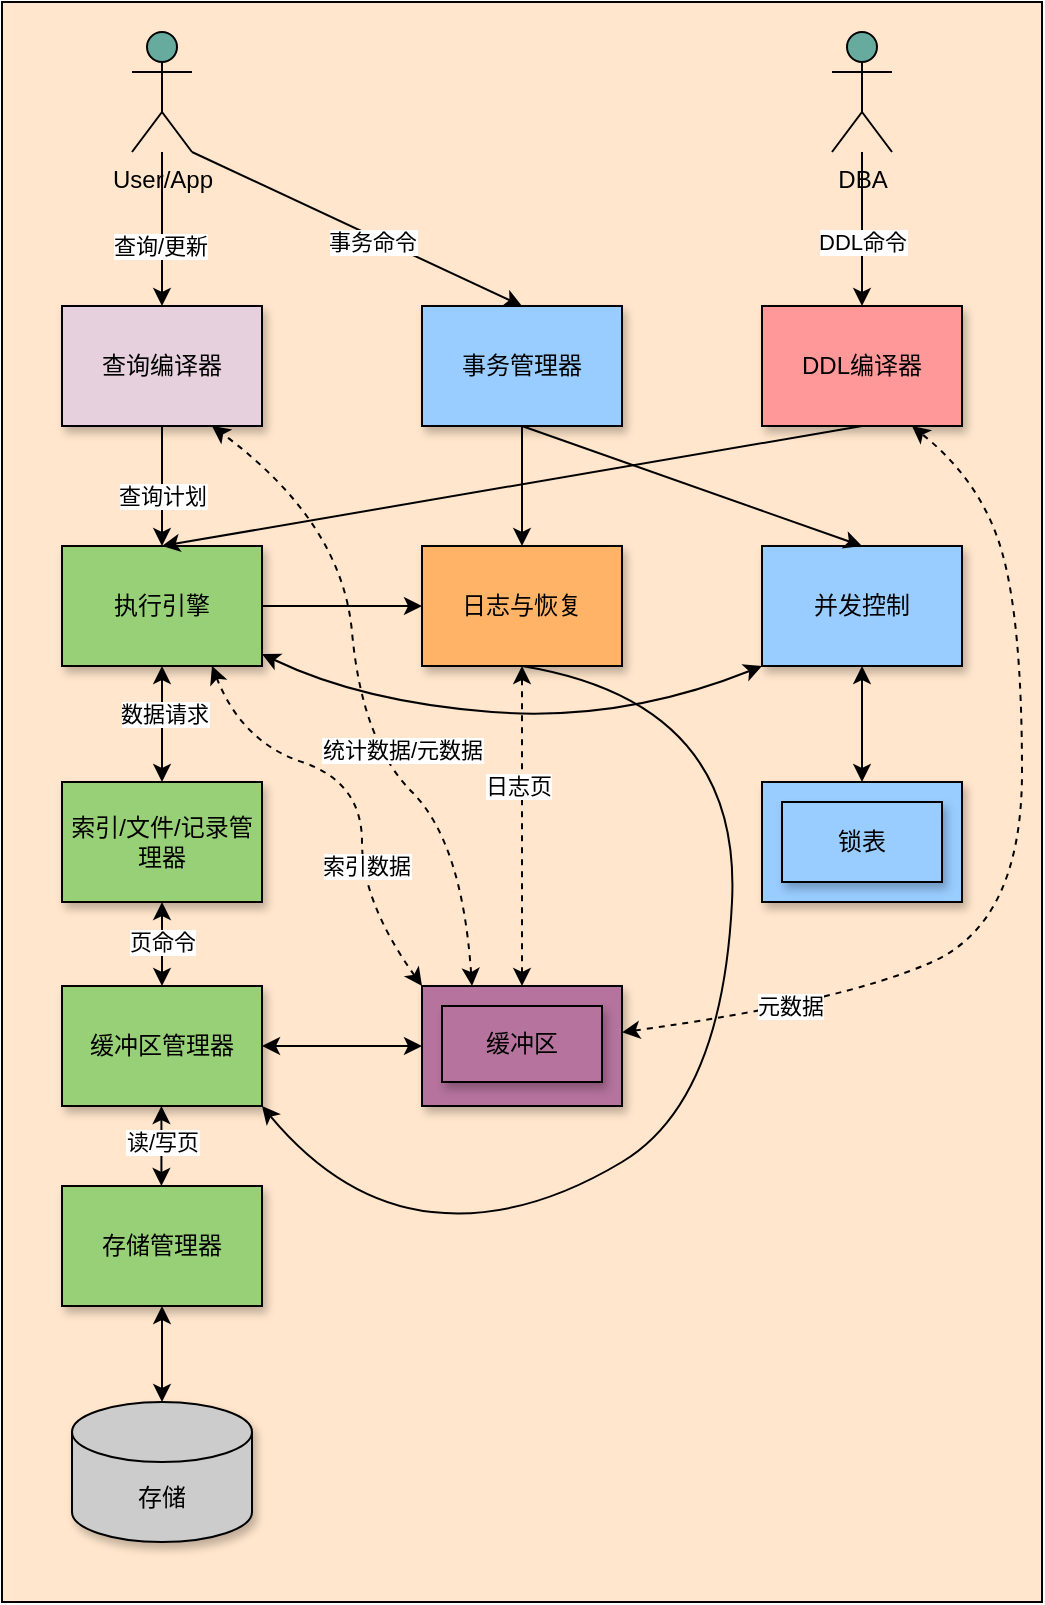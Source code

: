 <mxfile version="16.6.2" type="github">
  <diagram id="DqS_HctV4Sts_Ocj0qoi" name="Page-1">
    <mxGraphModel dx="1871" dy="838" grid="1" gridSize="10" guides="1" tooltips="1" connect="1" arrows="1" fold="1" page="1" pageScale="1" pageWidth="1169" pageHeight="827" math="0" shadow="0">
      <root>
        <mxCell id="0" />
        <mxCell id="1" parent="0" />
        <mxCell id="ir83M_2iYfYtX5Gf1_10-1" value="" style="rounded=0;whiteSpace=wrap;html=1;fillColor=#FFE6CC;" vertex="1" parent="1">
          <mxGeometry x="280" y="40" width="520" height="800" as="geometry" />
        </mxCell>
        <mxCell id="ir83M_2iYfYtX5Gf1_10-32" value="" style="edgeStyle=none;rounded=0;orthogonalLoop=1;jettySize=auto;html=1;" edge="1" parent="1" source="ir83M_2iYfYtX5Gf1_10-2" target="ir83M_2iYfYtX5Gf1_10-9">
          <mxGeometry relative="1" as="geometry" />
        </mxCell>
        <mxCell id="ir83M_2iYfYtX5Gf1_10-52" value="查询/更新" style="edgeLabel;html=1;align=center;verticalAlign=middle;resizable=0;points=[];" vertex="1" connectable="0" parent="ir83M_2iYfYtX5Gf1_10-32">
          <mxGeometry x="0.226" y="-1" relative="1" as="geometry">
            <mxPoint as="offset" />
          </mxGeometry>
        </mxCell>
        <mxCell id="ir83M_2iYfYtX5Gf1_10-2" value="User/App" style="shape=umlActor;verticalLabelPosition=bottom;verticalAlign=top;html=1;outlineConnect=0;fillColor=#67AB9F;" vertex="1" parent="1">
          <mxGeometry x="345" y="55" width="30" height="60" as="geometry" />
        </mxCell>
        <mxCell id="ir83M_2iYfYtX5Gf1_10-23" value="" style="rounded=0;orthogonalLoop=1;jettySize=auto;html=1;" edge="1" parent="1" source="ir83M_2iYfYtX5Gf1_10-9" target="ir83M_2iYfYtX5Gf1_10-14">
          <mxGeometry relative="1" as="geometry">
            <Array as="points">
              <mxPoint x="360" y="280" />
            </Array>
          </mxGeometry>
        </mxCell>
        <mxCell id="ir83M_2iYfYtX5Gf1_10-53" value="查询计划" style="edgeLabel;html=1;align=center;verticalAlign=middle;resizable=0;points=[];" vertex="1" connectable="0" parent="ir83M_2iYfYtX5Gf1_10-23">
          <mxGeometry x="0.153" relative="1" as="geometry">
            <mxPoint as="offset" />
          </mxGeometry>
        </mxCell>
        <mxCell id="ir83M_2iYfYtX5Gf1_10-9" value="查询编译器" style="rounded=0;whiteSpace=wrap;html=1;shadow=1;fillColor=#E6D0DE;" vertex="1" parent="1">
          <mxGeometry x="310" y="192" width="100" height="60" as="geometry" />
        </mxCell>
        <mxCell id="ir83M_2iYfYtX5Gf1_10-10" value="事务管理器" style="rounded=0;whiteSpace=wrap;html=1;shadow=1;fillColor=#99CCFF;" vertex="1" parent="1">
          <mxGeometry x="490" y="192" width="100" height="60" as="geometry" />
        </mxCell>
        <mxCell id="ir83M_2iYfYtX5Gf1_10-11" value="DDL编译器" style="rounded=0;whiteSpace=wrap;html=1;shadow=1;fillColor=#FF9999;" vertex="1" parent="1">
          <mxGeometry x="660" y="192" width="100" height="60" as="geometry" />
        </mxCell>
        <mxCell id="ir83M_2iYfYtX5Gf1_10-36" value="" style="edgeStyle=none;rounded=0;orthogonalLoop=1;jettySize=auto;html=1;" edge="1" parent="1" source="ir83M_2iYfYtX5Gf1_10-12" target="ir83M_2iYfYtX5Gf1_10-11">
          <mxGeometry relative="1" as="geometry" />
        </mxCell>
        <mxCell id="ir83M_2iYfYtX5Gf1_10-37" value="DDL命令" style="edgeLabel;html=1;align=center;verticalAlign=middle;resizable=0;points=[];fillColor=#FFE6CC;" vertex="1" connectable="0" parent="ir83M_2iYfYtX5Gf1_10-36">
          <mxGeometry x="0.776" relative="1" as="geometry">
            <mxPoint y="-24" as="offset" />
          </mxGeometry>
        </mxCell>
        <mxCell id="ir83M_2iYfYtX5Gf1_10-12" value="DBA" style="shape=umlActor;verticalLabelPosition=bottom;verticalAlign=top;html=1;outlineConnect=0;fillColor=#67AB9F;" vertex="1" parent="1">
          <mxGeometry x="695" y="55" width="30" height="60" as="geometry" />
        </mxCell>
        <mxCell id="ir83M_2iYfYtX5Gf1_10-14" value="执行引擎" style="rounded=0;whiteSpace=wrap;html=1;shadow=1;fillColor=#97D077;" vertex="1" parent="1">
          <mxGeometry x="310" y="312" width="100" height="60" as="geometry" />
        </mxCell>
        <mxCell id="ir83M_2iYfYtX5Gf1_10-15" value="日志与恢复" style="rounded=0;whiteSpace=wrap;html=1;shadow=1;fillColor=#FFB366;" vertex="1" parent="1">
          <mxGeometry x="490" y="312" width="100" height="60" as="geometry" />
        </mxCell>
        <mxCell id="ir83M_2iYfYtX5Gf1_10-16" value="并发控制" style="rounded=0;whiteSpace=wrap;html=1;shadow=1;fillColor=#99CCFF;" vertex="1" parent="1">
          <mxGeometry x="660" y="312" width="100" height="60" as="geometry" />
        </mxCell>
        <mxCell id="ir83M_2iYfYtX5Gf1_10-17" value="索引/文件/记录管理器" style="rounded=0;whiteSpace=wrap;html=1;shadow=1;fillColor=#97D077;" vertex="1" parent="1">
          <mxGeometry x="310" y="430" width="100" height="60" as="geometry" />
        </mxCell>
        <mxCell id="ir83M_2iYfYtX5Gf1_10-18" value="缓冲区管理器" style="rounded=0;whiteSpace=wrap;html=1;shadow=1;fillColor=#97D077;" vertex="1" parent="1">
          <mxGeometry x="310" y="532" width="100" height="60" as="geometry" />
        </mxCell>
        <mxCell id="ir83M_2iYfYtX5Gf1_10-19" value="存储管理器" style="rounded=0;whiteSpace=wrap;html=1;shadow=1;fillColor=#97D077;" vertex="1" parent="1">
          <mxGeometry x="310" y="632" width="100" height="60" as="geometry" />
        </mxCell>
        <mxCell id="ir83M_2iYfYtX5Gf1_10-20" value="存储" style="shape=cylinder3;whiteSpace=wrap;html=1;boundedLbl=1;backgroundOutline=1;size=15;shadow=1;fillColor=#CCCCCC;" vertex="1" parent="1">
          <mxGeometry x="315" y="740" width="90" height="70" as="geometry" />
        </mxCell>
        <mxCell id="ir83M_2iYfYtX5Gf1_10-21" value="缓冲区" style="rounded=0;whiteSpace=wrap;html=1;shadow=1;fillColor=#B5739D;" vertex="1" parent="1">
          <mxGeometry x="490" y="532" width="100" height="60" as="geometry" />
        </mxCell>
        <mxCell id="ir83M_2iYfYtX5Gf1_10-22" value="锁表" style="rounded=0;whiteSpace=wrap;html=1;shadow=1;fillColor=#99CCFF;" vertex="1" parent="1">
          <mxGeometry x="660" y="430" width="100" height="60" as="geometry" />
        </mxCell>
        <mxCell id="ir83M_2iYfYtX5Gf1_10-25" value="" style="endArrow=classic;startArrow=classic;html=1;rounded=0;exitX=0.5;exitY=0;exitDx=0;exitDy=0;entryX=0.5;entryY=1;entryDx=0;entryDy=0;" edge="1" parent="1" source="ir83M_2iYfYtX5Gf1_10-17" target="ir83M_2iYfYtX5Gf1_10-14">
          <mxGeometry width="50" height="50" relative="1" as="geometry">
            <mxPoint x="640" y="480" as="sourcePoint" />
            <mxPoint x="690" y="430" as="targetPoint" />
          </mxGeometry>
        </mxCell>
        <mxCell id="ir83M_2iYfYtX5Gf1_10-61" value="数据请求" style="edgeLabel;html=1;align=center;verticalAlign=middle;resizable=0;points=[];" vertex="1" connectable="0" parent="ir83M_2iYfYtX5Gf1_10-25">
          <mxGeometry x="0.197" y="-1" relative="1" as="geometry">
            <mxPoint as="offset" />
          </mxGeometry>
        </mxCell>
        <mxCell id="ir83M_2iYfYtX5Gf1_10-26" value="" style="endArrow=classic;startArrow=classic;html=1;rounded=0;exitX=0.5;exitY=0;exitDx=0;exitDy=0;entryX=0.5;entryY=1;entryDx=0;entryDy=0;" edge="1" parent="1" source="ir83M_2iYfYtX5Gf1_10-18" target="ir83M_2iYfYtX5Gf1_10-17">
          <mxGeometry width="50" height="50" relative="1" as="geometry">
            <mxPoint x="370" y="440" as="sourcePoint" />
            <mxPoint x="370" y="382" as="targetPoint" />
          </mxGeometry>
        </mxCell>
        <mxCell id="ir83M_2iYfYtX5Gf1_10-54" value="页命令" style="edgeLabel;html=1;align=center;verticalAlign=middle;resizable=0;points=[];" vertex="1" connectable="0" parent="ir83M_2iYfYtX5Gf1_10-26">
          <mxGeometry x="-0.229" y="1" relative="1" as="geometry">
            <mxPoint x="1" y="-6" as="offset" />
          </mxGeometry>
        </mxCell>
        <mxCell id="ir83M_2iYfYtX5Gf1_10-27" value="" style="endArrow=classic;startArrow=classic;html=1;rounded=0;entryX=0.5;entryY=1;entryDx=0;entryDy=0;" edge="1" parent="1">
          <mxGeometry width="50" height="50" relative="1" as="geometry">
            <mxPoint x="359.71" y="632" as="sourcePoint" />
            <mxPoint x="359.71" y="592" as="targetPoint" />
          </mxGeometry>
        </mxCell>
        <mxCell id="ir83M_2iYfYtX5Gf1_10-55" value="读/写页" style="edgeLabel;html=1;align=center;verticalAlign=middle;resizable=0;points=[];" vertex="1" connectable="0" parent="ir83M_2iYfYtX5Gf1_10-27">
          <mxGeometry x="-0.279" relative="1" as="geometry">
            <mxPoint y="-8" as="offset" />
          </mxGeometry>
        </mxCell>
        <mxCell id="ir83M_2iYfYtX5Gf1_10-28" value="" style="endArrow=classic;startArrow=classic;html=1;rounded=0;exitX=0.5;exitY=0;exitDx=0;exitDy=0;entryX=0.5;entryY=1;entryDx=0;entryDy=0;exitPerimeter=0;" edge="1" parent="1" source="ir83M_2iYfYtX5Gf1_10-20" target="ir83M_2iYfYtX5Gf1_10-19">
          <mxGeometry width="50" height="50" relative="1" as="geometry">
            <mxPoint x="390" y="460" as="sourcePoint" />
            <mxPoint x="390" y="402" as="targetPoint" />
          </mxGeometry>
        </mxCell>
        <mxCell id="ir83M_2iYfYtX5Gf1_10-29" value="" style="rounded=0;orthogonalLoop=1;jettySize=auto;html=1;exitX=0.5;exitY=1;exitDx=0;exitDy=0;entryX=0.5;entryY=0;entryDx=0;entryDy=0;" edge="1" parent="1" source="ir83M_2iYfYtX5Gf1_10-11" target="ir83M_2iYfYtX5Gf1_10-14">
          <mxGeometry relative="1" as="geometry">
            <mxPoint x="370" y="262" as="sourcePoint" />
            <mxPoint x="370" y="322" as="targetPoint" />
          </mxGeometry>
        </mxCell>
        <mxCell id="ir83M_2iYfYtX5Gf1_10-30" value="" style="rounded=0;orthogonalLoop=1;jettySize=auto;html=1;exitX=0.5;exitY=1;exitDx=0;exitDy=0;entryX=0.5;entryY=0;entryDx=0;entryDy=0;" edge="1" parent="1" source="ir83M_2iYfYtX5Gf1_10-10" target="ir83M_2iYfYtX5Gf1_10-16">
          <mxGeometry relative="1" as="geometry">
            <mxPoint x="380" y="272" as="sourcePoint" />
            <mxPoint x="380" y="332" as="targetPoint" />
          </mxGeometry>
        </mxCell>
        <mxCell id="ir83M_2iYfYtX5Gf1_10-31" value="" style="rounded=0;orthogonalLoop=1;jettySize=auto;html=1;exitX=0.5;exitY=1;exitDx=0;exitDy=0;entryX=0.5;entryY=0;entryDx=0;entryDy=0;" edge="1" parent="1" source="ir83M_2iYfYtX5Gf1_10-10" target="ir83M_2iYfYtX5Gf1_10-15">
          <mxGeometry relative="1" as="geometry">
            <mxPoint x="390" y="282" as="sourcePoint" />
            <mxPoint x="390" y="342" as="targetPoint" />
          </mxGeometry>
        </mxCell>
        <mxCell id="ir83M_2iYfYtX5Gf1_10-33" value="" style="edgeStyle=none;rounded=0;orthogonalLoop=1;jettySize=auto;html=1;entryX=0.5;entryY=0;entryDx=0;entryDy=0;exitX=1;exitY=1;exitDx=0;exitDy=0;exitPerimeter=0;" edge="1" parent="1" source="ir83M_2iYfYtX5Gf1_10-2" target="ir83M_2iYfYtX5Gf1_10-10">
          <mxGeometry relative="1" as="geometry">
            <mxPoint x="370" y="125" as="sourcePoint" />
            <mxPoint x="370" y="202" as="targetPoint" />
          </mxGeometry>
        </mxCell>
        <mxCell id="ir83M_2iYfYtX5Gf1_10-56" value="事务命令" style="edgeLabel;html=1;align=center;verticalAlign=middle;resizable=0;points=[];" vertex="1" connectable="0" parent="ir83M_2iYfYtX5Gf1_10-33">
          <mxGeometry x="0.084" relative="1" as="geometry">
            <mxPoint y="3" as="offset" />
          </mxGeometry>
        </mxCell>
        <mxCell id="ir83M_2iYfYtX5Gf1_10-35" value="" style="curved=1;endArrow=classic;html=1;rounded=0;exitX=0.5;exitY=1;exitDx=0;exitDy=0;entryX=1;entryY=1;entryDx=0;entryDy=0;" edge="1" parent="1" source="ir83M_2iYfYtX5Gf1_10-15" target="ir83M_2iYfYtX5Gf1_10-18">
          <mxGeometry width="50" height="50" relative="1" as="geometry">
            <mxPoint x="740" y="360" as="sourcePoint" />
            <mxPoint x="790" y="310" as="targetPoint" />
            <Array as="points">
              <mxPoint x="650" y="390" />
              <mxPoint x="640" y="590" />
              <mxPoint x="540" y="650" />
              <mxPoint x="450" y="640" />
            </Array>
          </mxGeometry>
        </mxCell>
        <mxCell id="ir83M_2iYfYtX5Gf1_10-38" value="" style="endArrow=classic;startArrow=classic;html=1;rounded=0;exitX=0.5;exitY=0;exitDx=0;exitDy=0;entryX=0.5;entryY=1;entryDx=0;entryDy=0;" edge="1" parent="1" source="ir83M_2iYfYtX5Gf1_10-22" target="ir83M_2iYfYtX5Gf1_10-16">
          <mxGeometry width="50" height="50" relative="1" as="geometry">
            <mxPoint x="370" y="440" as="sourcePoint" />
            <mxPoint x="370" y="382" as="targetPoint" />
          </mxGeometry>
        </mxCell>
        <mxCell id="ir83M_2iYfYtX5Gf1_10-39" value="" style="endArrow=classic;startArrow=classic;html=1;rounded=0;exitX=1;exitY=0.5;exitDx=0;exitDy=0;entryX=0;entryY=0.5;entryDx=0;entryDy=0;" edge="1" parent="1" source="ir83M_2iYfYtX5Gf1_10-18" target="ir83M_2iYfYtX5Gf1_10-21">
          <mxGeometry width="50" height="50" relative="1" as="geometry">
            <mxPoint x="380" y="450" as="sourcePoint" />
            <mxPoint x="380" y="392" as="targetPoint" />
          </mxGeometry>
        </mxCell>
        <mxCell id="ir83M_2iYfYtX5Gf1_10-40" value="" style="rounded=0;orthogonalLoop=1;jettySize=auto;html=1;entryX=0;entryY=0.5;entryDx=0;entryDy=0;exitX=1;exitY=0.5;exitDx=0;exitDy=0;" edge="1" parent="1" source="ir83M_2iYfYtX5Gf1_10-14" target="ir83M_2iYfYtX5Gf1_10-15">
          <mxGeometry relative="1" as="geometry">
            <mxPoint x="370" y="262" as="sourcePoint" />
            <mxPoint x="370" y="322" as="targetPoint" />
          </mxGeometry>
        </mxCell>
        <mxCell id="ir83M_2iYfYtX5Gf1_10-42" value="" style="curved=1;endArrow=classic;startArrow=classic;html=1;rounded=0;dashed=1;exitX=0.25;exitY=0;exitDx=0;exitDy=0;entryX=0.75;entryY=1;entryDx=0;entryDy=0;" edge="1" parent="1" source="ir83M_2iYfYtX5Gf1_10-21" target="ir83M_2iYfYtX5Gf1_10-9">
          <mxGeometry width="50" height="50" relative="1" as="geometry">
            <mxPoint x="460" y="460" as="sourcePoint" />
            <mxPoint x="510" y="410" as="targetPoint" />
            <Array as="points">
              <mxPoint x="510" y="460" />
              <mxPoint x="460" y="410" />
              <mxPoint x="450" y="300" />
            </Array>
          </mxGeometry>
        </mxCell>
        <mxCell id="ir83M_2iYfYtX5Gf1_10-60" value="统计数据/元数据" style="edgeLabel;html=1;align=center;verticalAlign=middle;resizable=0;points=[];" vertex="1" connectable="0" parent="ir83M_2iYfYtX5Gf1_10-42">
          <mxGeometry x="-0.212" y="-4" relative="1" as="geometry">
            <mxPoint x="9" y="-1" as="offset" />
          </mxGeometry>
        </mxCell>
        <mxCell id="ir83M_2iYfYtX5Gf1_10-48" value="" style="curved=1;endArrow=classic;startArrow=classic;html=1;rounded=0;dashed=1;exitX=0;exitY=0;exitDx=0;exitDy=0;entryX=0.75;entryY=1;entryDx=0;entryDy=0;" edge="1" parent="1" source="ir83M_2iYfYtX5Gf1_10-21" target="ir83M_2iYfYtX5Gf1_10-14">
          <mxGeometry width="50" height="50" relative="1" as="geometry">
            <mxPoint x="525" y="542" as="sourcePoint" />
            <mxPoint x="395" y="262" as="targetPoint" />
            <Array as="points">
              <mxPoint x="460" y="490" />
              <mxPoint x="460" y="430" />
              <mxPoint x="400" y="410" />
            </Array>
          </mxGeometry>
        </mxCell>
        <mxCell id="ir83M_2iYfYtX5Gf1_10-59" value="索引数据" style="edgeLabel;html=1;align=center;verticalAlign=middle;resizable=0;points=[];" vertex="1" connectable="0" parent="ir83M_2iYfYtX5Gf1_10-48">
          <mxGeometry x="-0.35" y="-2" relative="1" as="geometry">
            <mxPoint as="offset" />
          </mxGeometry>
        </mxCell>
        <mxCell id="ir83M_2iYfYtX5Gf1_10-49" value="" style="curved=1;endArrow=classic;startArrow=classic;html=1;rounded=0;dashed=1;entryX=0.75;entryY=1;entryDx=0;entryDy=0;" edge="1" parent="1" source="ir83M_2iYfYtX5Gf1_10-21" target="ir83M_2iYfYtX5Gf1_10-11">
          <mxGeometry width="50" height="50" relative="1" as="geometry">
            <mxPoint x="535" y="552" as="sourcePoint" />
            <mxPoint x="405" y="272" as="targetPoint" />
            <Array as="points">
              <mxPoint x="700" y="540" />
              <mxPoint x="790" y="500" />
              <mxPoint x="790" y="350" />
              <mxPoint x="770" y="280" />
            </Array>
          </mxGeometry>
        </mxCell>
        <mxCell id="ir83M_2iYfYtX5Gf1_10-57" value="元数据" style="edgeLabel;html=1;align=center;verticalAlign=middle;resizable=0;points=[];" vertex="1" connectable="0" parent="ir83M_2iYfYtX5Gf1_10-49">
          <mxGeometry x="-0.646" y="2" relative="1" as="geometry">
            <mxPoint as="offset" />
          </mxGeometry>
        </mxCell>
        <mxCell id="ir83M_2iYfYtX5Gf1_10-50" value="" style="curved=1;startArrow=classic;endArrow=classic;html=1;rounded=0;entryX=0;entryY=1;entryDx=0;entryDy=0;" edge="1" parent="1" source="ir83M_2iYfYtX5Gf1_10-14" target="ir83M_2iYfYtX5Gf1_10-16">
          <mxGeometry width="50" height="50" relative="1" as="geometry">
            <mxPoint x="410" y="367" as="sourcePoint" />
            <mxPoint x="460" y="317" as="targetPoint" />
            <Array as="points">
              <mxPoint x="460" y="390" />
              <mxPoint x="590" y="400" />
            </Array>
          </mxGeometry>
        </mxCell>
        <mxCell id="ir83M_2iYfYtX5Gf1_10-51" value="" style="endArrow=classic;startArrow=classic;html=1;rounded=0;exitX=0.5;exitY=0;exitDx=0;exitDy=0;entryX=0.5;entryY=1;entryDx=0;entryDy=0;dashed=1;" edge="1" parent="1" source="ir83M_2iYfYtX5Gf1_10-21" target="ir83M_2iYfYtX5Gf1_10-15">
          <mxGeometry width="50" height="50" relative="1" as="geometry">
            <mxPoint x="660" y="370" as="sourcePoint" />
            <mxPoint x="710" y="320" as="targetPoint" />
          </mxGeometry>
        </mxCell>
        <mxCell id="ir83M_2iYfYtX5Gf1_10-58" value="日志页" style="edgeLabel;html=1;align=center;verticalAlign=middle;resizable=0;points=[];" vertex="1" connectable="0" parent="ir83M_2iYfYtX5Gf1_10-51">
          <mxGeometry x="0.251" y="2" relative="1" as="geometry">
            <mxPoint as="offset" />
          </mxGeometry>
        </mxCell>
        <mxCell id="ir83M_2iYfYtX5Gf1_10-62" value="缓冲区" style="rounded=0;whiteSpace=wrap;html=1;shadow=1;fillColor=#B5739D;" vertex="1" parent="1">
          <mxGeometry x="500" y="542" width="80" height="38" as="geometry" />
        </mxCell>
        <mxCell id="ir83M_2iYfYtX5Gf1_10-63" value="锁表" style="rounded=0;whiteSpace=wrap;html=1;shadow=1;fillColor=#99CCFF;" vertex="1" parent="1">
          <mxGeometry x="670" y="440" width="80" height="40" as="geometry" />
        </mxCell>
      </root>
    </mxGraphModel>
  </diagram>
</mxfile>
